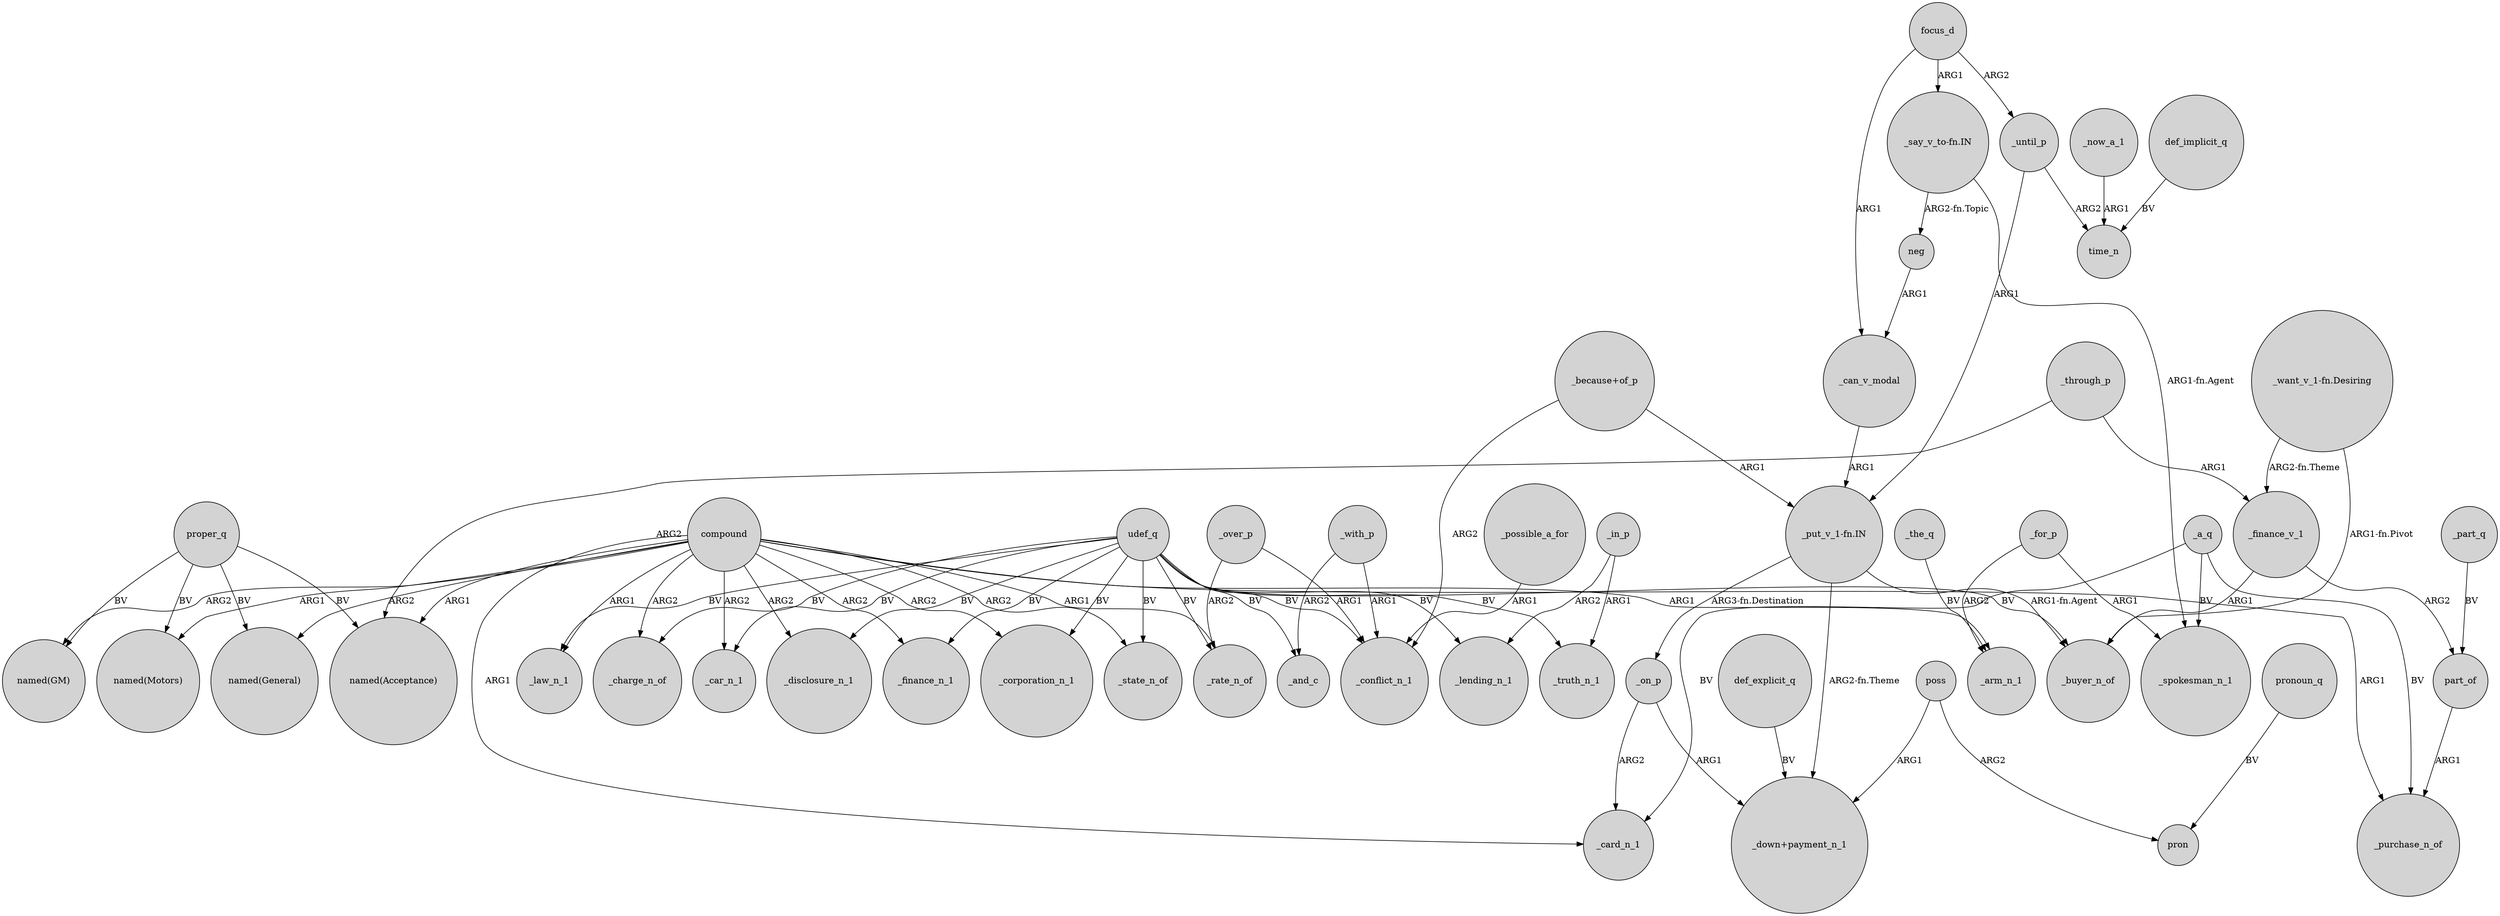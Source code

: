 digraph {
	node [shape=circle style=filled]
	proper_q -> "named(Acceptance)" [label=BV]
	_with_p -> _and_c [label=ARG2]
	_for_p -> _spokesman_n_1 [label=ARG1]
	udef_q -> _lending_n_1 [label=BV]
	poss -> pron [label=ARG2]
	udef_q -> _finance_n_1 [label=BV]
	udef_q -> _buyer_n_of [label=BV]
	proper_q -> "named(Motors)" [label=BV]
	_a_q -> _card_n_1 [label=BV]
	_in_p -> _truth_n_1 [label=ARG1]
	udef_q -> _truth_n_1 [label=BV]
	_on_p -> _card_n_1 [label=ARG2]
	proper_q -> "named(General)" [label=BV]
	_finance_v_1 -> _buyer_n_of [label=ARG1]
	compound -> _purchase_n_of [label=ARG1]
	part_of -> _purchase_n_of [label=ARG1]
	compound -> _corporation_n_1 [label=ARG2]
	_on_p -> "_down+payment_n_1" [label=ARG1]
	udef_q -> _conflict_n_1 [label=BV]
	_finance_v_1 -> part_of [label=ARG2]
	"_because+of_p" -> _conflict_n_1 [label=ARG2]
	compound -> _state_n_of [label=ARG2]
	"_put_v_1-fn.IN" -> _on_p [label="ARG3-fn.Destination"]
	udef_q -> _disclosure_n_1 [label=BV]
	_over_p -> _conflict_n_1 [label=ARG1]
	"_want_v_1-fn.Desiring" -> _finance_v_1 [label="ARG2-fn.Theme"]
	udef_q -> _rate_n_of [label=BV]
	udef_q -> _law_n_1 [label=BV]
	compound -> _finance_n_1 [label=ARG2]
	compound -> "named(General)" [label=ARG2]
	_until_p -> time_n [label=ARG2]
	proper_q -> "named(GM)" [label=BV]
	_over_p -> _rate_n_of [label=ARG2]
	_until_p -> "_put_v_1-fn.IN" [label=ARG1]
	udef_q -> _charge_n_of [label=BV]
	compound -> _arm_n_1 [label=ARG1]
	focus_d -> "_say_v_to-fn.IN" [label=ARG1]
	_part_q -> part_of [label=BV]
	"_want_v_1-fn.Desiring" -> _buyer_n_of [label="ARG1-fn.Pivot"]
	_in_p -> _lending_n_1 [label=ARG2]
	_a_q -> _purchase_n_of [label=BV]
	compound -> _rate_n_of [label=ARG1]
	"_say_v_to-fn.IN" -> _spokesman_n_1 [label="ARG1-fn.Agent"]
	_with_p -> _conflict_n_1 [label=ARG1]
	udef_q -> _corporation_n_1 [label=BV]
	pronoun_q -> pron [label=BV]
	compound -> _card_n_1 [label=ARG1]
	"_put_v_1-fn.IN" -> _buyer_n_of [label="ARG1-fn.Agent"]
	compound -> "named(Motors)" [label=ARG1]
	compound -> _disclosure_n_1 [label=ARG2]
	"_put_v_1-fn.IN" -> "_down+payment_n_1" [label="ARG2-fn.Theme"]
	_for_p -> _arm_n_1 [label=ARG2]
	_now_a_1 -> time_n [label=ARG1]
	_through_p -> "named(Acceptance)" [label=ARG2]
	"_because+of_p" -> "_put_v_1-fn.IN" [label=ARG1]
	poss -> "_down+payment_n_1" [label=ARG1]
	compound -> "named(GM)" [label=ARG2]
	neg -> _can_v_modal [label=ARG1]
	compound -> _charge_n_of [label=ARG2]
	udef_q -> _car_n_1 [label=BV]
	compound -> "named(Acceptance)" [label=ARG1]
	"_say_v_to-fn.IN" -> neg [label="ARG2-fn.Topic"]
	focus_d -> _can_v_modal [label=ARG1]
	compound -> _law_n_1 [label=ARG1]
	_a_q -> _spokesman_n_1 [label=BV]
	_through_p -> _finance_v_1 [label=ARG1]
	udef_q -> _and_c [label=BV]
	compound -> _car_n_1 [label=ARG2]
	_possible_a_for -> _conflict_n_1 [label=ARG1]
	focus_d -> _until_p [label=ARG2]
	_the_q -> _arm_n_1 [label=BV]
	def_implicit_q -> time_n [label=BV]
	def_explicit_q -> "_down+payment_n_1" [label=BV]
	udef_q -> _state_n_of [label=BV]
	_can_v_modal -> "_put_v_1-fn.IN" [label=ARG1]
}
